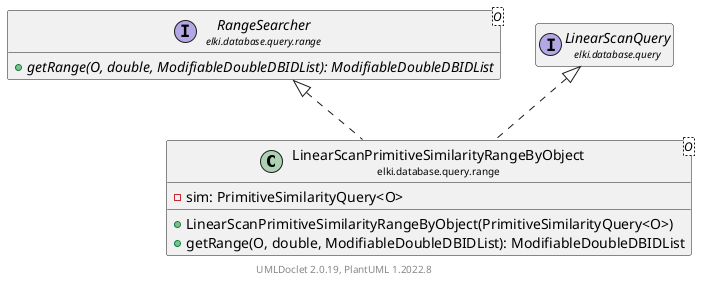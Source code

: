 @startuml
    remove .*\.(Instance|Par|Parameterizer|Factory)$
    set namespaceSeparator none
    hide empty fields
    hide empty methods

    class "<size:14>LinearScanPrimitiveSimilarityRangeByObject\n<size:10>elki.database.query.range" as elki.database.query.range.LinearScanPrimitiveSimilarityRangeByObject<O> [[LinearScanPrimitiveSimilarityRangeByObject.html]] {
        -sim: PrimitiveSimilarityQuery<O>
        +LinearScanPrimitiveSimilarityRangeByObject(PrimitiveSimilarityQuery<O>)
        +getRange(O, double, ModifiableDoubleDBIDList): ModifiableDoubleDBIDList
    }

    interface "<size:14>RangeSearcher\n<size:10>elki.database.query.range" as elki.database.query.range.RangeSearcher<O> [[RangeSearcher.html]] {
        {abstract} +getRange(O, double, ModifiableDoubleDBIDList): ModifiableDoubleDBIDList
    }
    interface "<size:14>LinearScanQuery\n<size:10>elki.database.query" as elki.database.query.LinearScanQuery [[../LinearScanQuery.html]]

    elki.database.query.range.RangeSearcher <|.. elki.database.query.range.LinearScanPrimitiveSimilarityRangeByObject
    elki.database.query.LinearScanQuery <|.. elki.database.query.range.LinearScanPrimitiveSimilarityRangeByObject

    center footer UMLDoclet 2.0.19, PlantUML 1.2022.8
@enduml

